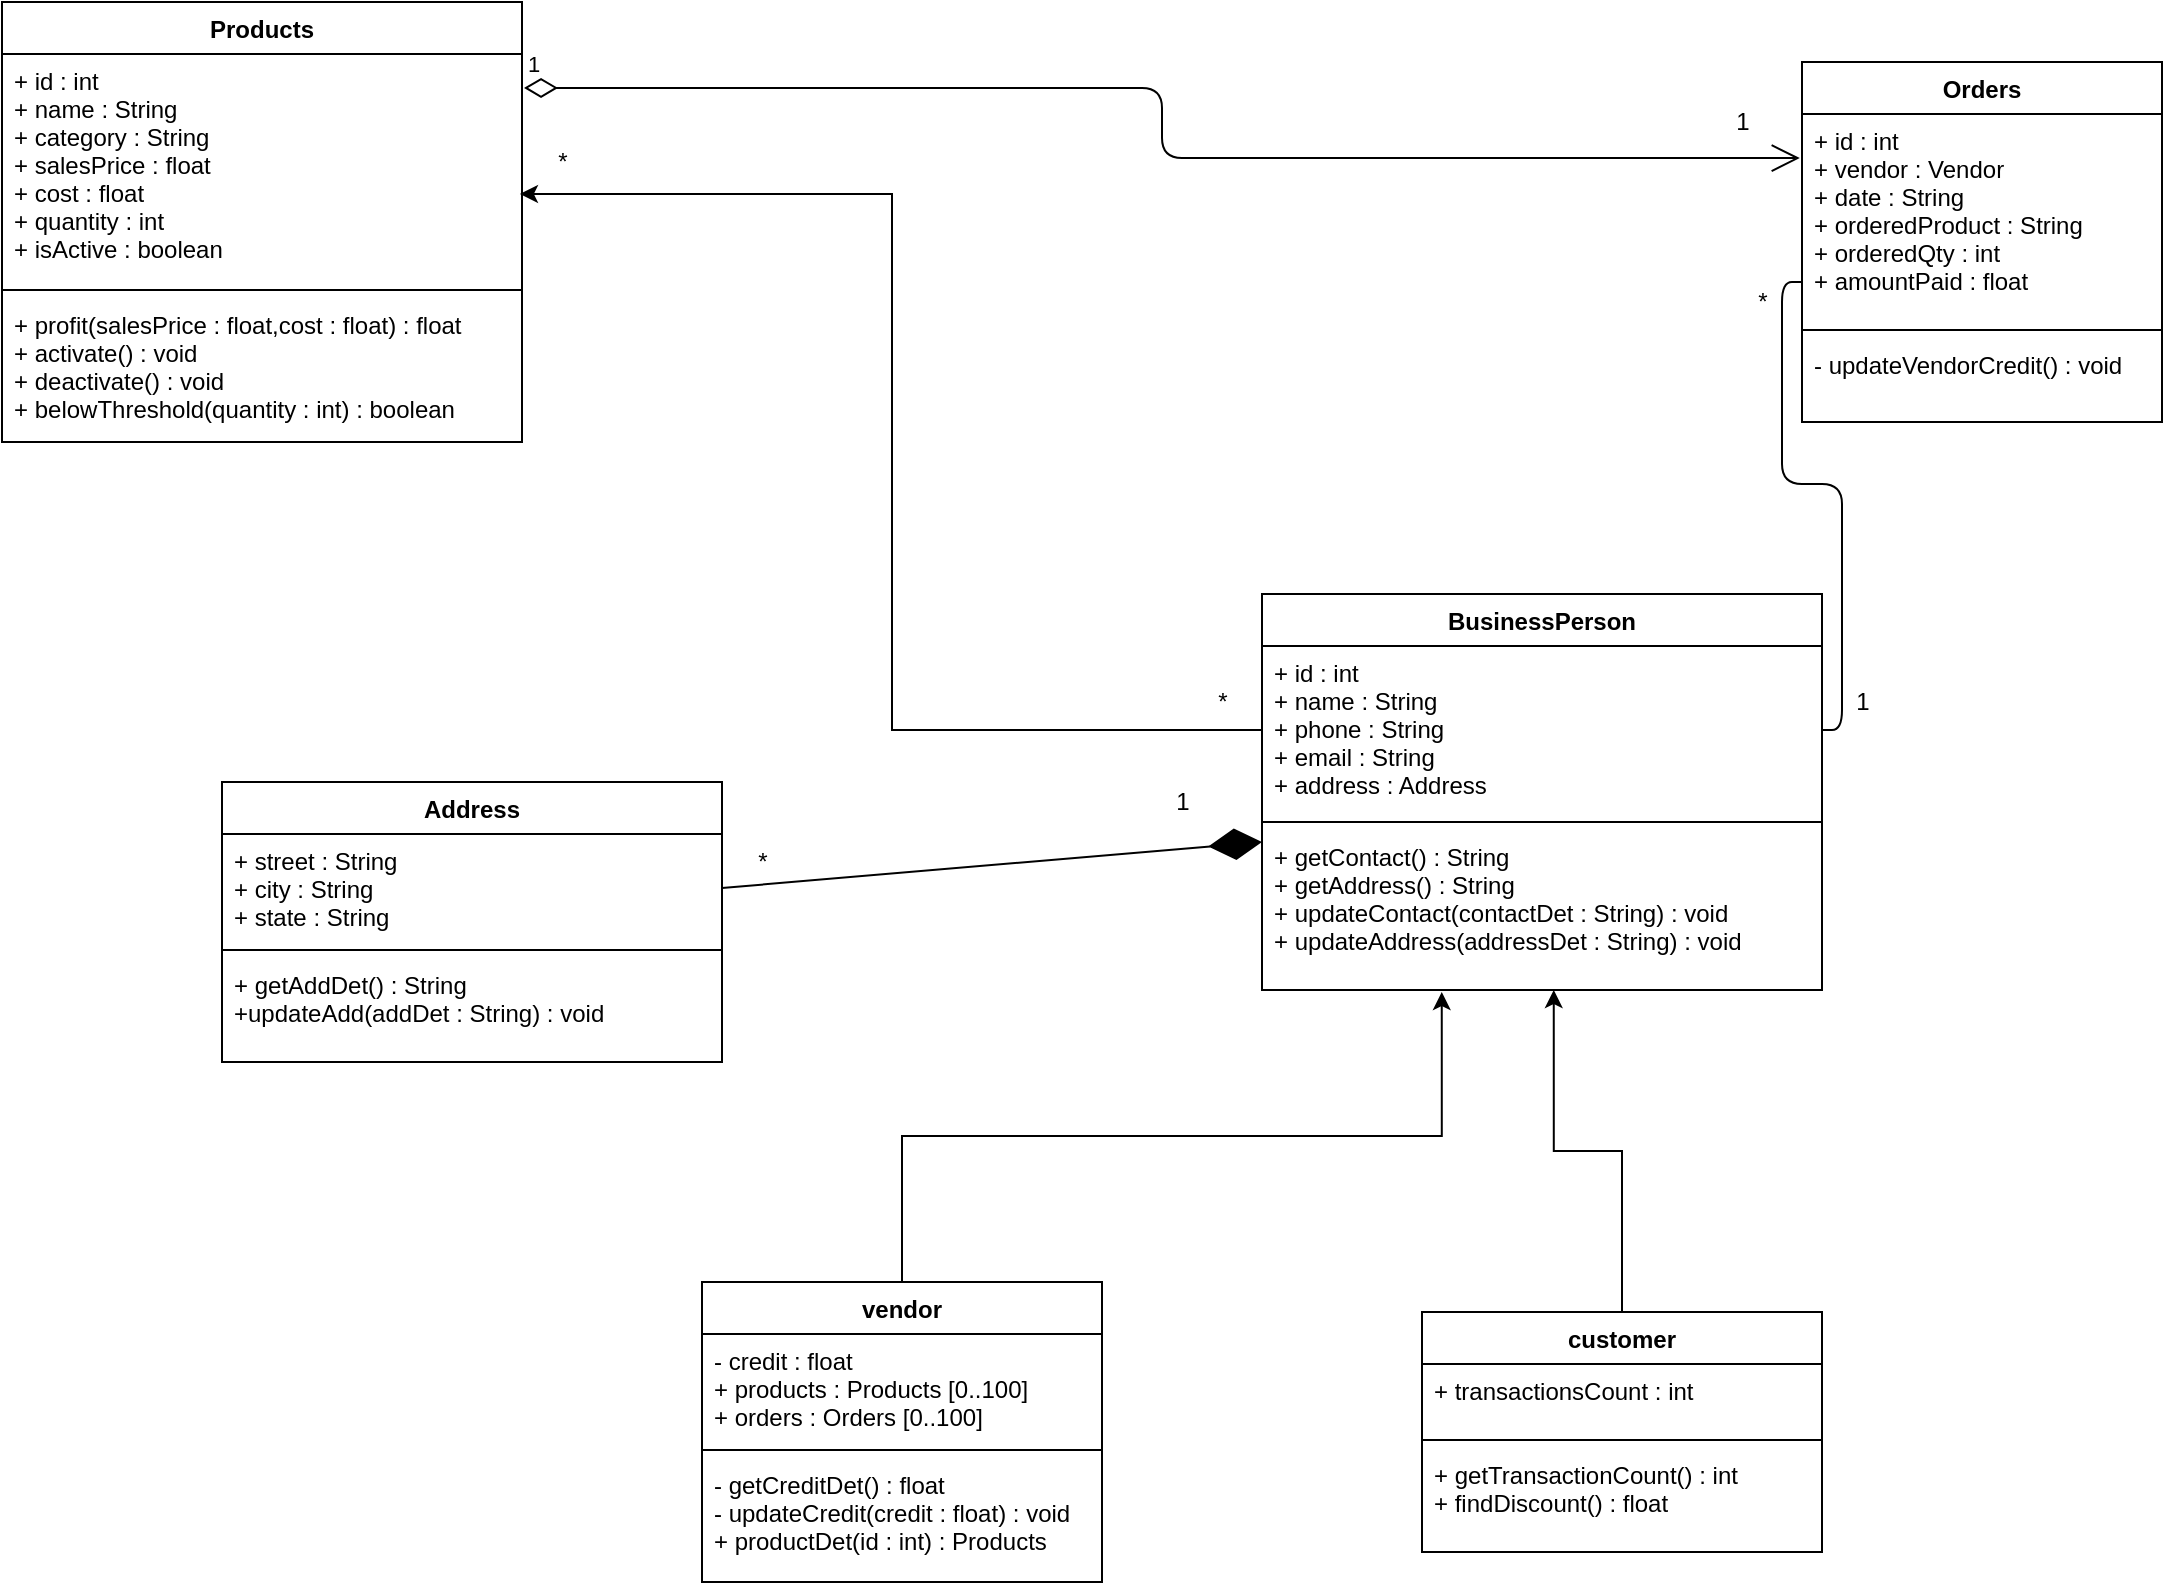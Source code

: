 <mxfile version="15.3.0" type="device"><diagram id="tG_RAsDky6wIlJAYmL9r" name="Page-1"><mxGraphModel dx="2272" dy="786" grid="1" gridSize="10" guides="1" tooltips="1" connect="1" arrows="1" fold="1" page="1" pageScale="1" pageWidth="850" pageHeight="1100" math="0" shadow="0"><root><mxCell id="0"/><mxCell id="1" parent="0"/><mxCell id="fsoQzw9nh7GC-JfZJEEb-3" value="Products" style="swimlane;fontStyle=1;align=center;verticalAlign=top;childLayout=stackLayout;horizontal=1;startSize=26;horizontalStack=0;resizeParent=1;resizeParentMax=0;resizeLast=0;collapsible=1;marginBottom=0;" parent="1" vertex="1"><mxGeometry x="-260" y="140" width="260" height="220" as="geometry"><mxRectangle x="40" y="280" width="80" height="26" as="alternateBounds"/></mxGeometry></mxCell><mxCell id="fsoQzw9nh7GC-JfZJEEb-4" value="+ id : int&#10;+ name : String&#10;+ category : String&#10;+ salesPrice : float&#10;+ cost : float&#10;+ quantity : int&#10;+ isActive : boolean" style="text;strokeColor=none;fillColor=none;align=left;verticalAlign=top;spacingLeft=4;spacingRight=4;overflow=hidden;rotatable=0;points=[[0,0.5],[1,0.5]];portConstraint=eastwest;" parent="fsoQzw9nh7GC-JfZJEEb-3" vertex="1"><mxGeometry y="26" width="260" height="114" as="geometry"/></mxCell><mxCell id="fsoQzw9nh7GC-JfZJEEb-5" value="" style="line;strokeWidth=1;fillColor=none;align=left;verticalAlign=middle;spacingTop=-1;spacingLeft=3;spacingRight=3;rotatable=0;labelPosition=right;points=[];portConstraint=eastwest;" parent="fsoQzw9nh7GC-JfZJEEb-3" vertex="1"><mxGeometry y="140" width="260" height="8" as="geometry"/></mxCell><mxCell id="fsoQzw9nh7GC-JfZJEEb-6" value="+ profit(salesPrice : float,cost : float) : float&#10;+ activate() : void&#10;+ deactivate() : void&#10;+ belowThreshold(quantity : int) : boolean " style="text;strokeColor=none;fillColor=none;align=left;verticalAlign=top;spacingLeft=4;spacingRight=4;overflow=hidden;rotatable=0;points=[[0,0.5],[1,0.5]];portConstraint=eastwest;" parent="fsoQzw9nh7GC-JfZJEEb-3" vertex="1"><mxGeometry y="148" width="260" height="72" as="geometry"/></mxCell><mxCell id="fsoQzw9nh7GC-JfZJEEb-9" value="BusinessPerson" style="swimlane;fontStyle=1;align=center;verticalAlign=top;childLayout=stackLayout;horizontal=1;startSize=26;horizontalStack=0;resizeParent=1;resizeParentMax=0;resizeLast=0;collapsible=1;marginBottom=0;" parent="1" vertex="1"><mxGeometry x="370" y="436" width="280" height="198" as="geometry"/></mxCell><mxCell id="fsoQzw9nh7GC-JfZJEEb-10" value="+ id : int&#10;+ name : String&#10;+ phone : String&#10;+ email : String&#10;+ address : Address&#10;" style="text;strokeColor=none;fillColor=none;align=left;verticalAlign=top;spacingLeft=4;spacingRight=4;overflow=hidden;rotatable=0;points=[[0,0.5],[1,0.5]];portConstraint=eastwest;" parent="fsoQzw9nh7GC-JfZJEEb-9" vertex="1"><mxGeometry y="26" width="280" height="84" as="geometry"/></mxCell><mxCell id="fsoQzw9nh7GC-JfZJEEb-11" value="" style="line;strokeWidth=1;fillColor=none;align=left;verticalAlign=middle;spacingTop=-1;spacingLeft=3;spacingRight=3;rotatable=0;labelPosition=right;points=[];portConstraint=eastwest;" parent="fsoQzw9nh7GC-JfZJEEb-9" vertex="1"><mxGeometry y="110" width="280" height="8" as="geometry"/></mxCell><mxCell id="fsoQzw9nh7GC-JfZJEEb-12" value="+ getContact() : String&#10;+ getAddress() : String&#10;+ updateContact(contactDet : String) : void&#10;+ updateAddress(addressDet : String) : void" style="text;strokeColor=none;fillColor=none;align=left;verticalAlign=top;spacingLeft=4;spacingRight=4;overflow=hidden;rotatable=0;points=[[0,0.5],[1,0.5]];portConstraint=eastwest;" parent="fsoQzw9nh7GC-JfZJEEb-9" vertex="1"><mxGeometry y="118" width="280" height="80" as="geometry"/></mxCell><mxCell id="fsoQzw9nh7GC-JfZJEEb-21" style="edgeStyle=orthogonalEdgeStyle;rounded=0;orthogonalLoop=1;jettySize=auto;html=1;entryX=0.321;entryY=1.013;entryDx=0;entryDy=0;entryPerimeter=0;" parent="1" source="fsoQzw9nh7GC-JfZJEEb-13" target="fsoQzw9nh7GC-JfZJEEb-12" edge="1"><mxGeometry relative="1" as="geometry"/></mxCell><mxCell id="fsoQzw9nh7GC-JfZJEEb-13" value="vendor" style="swimlane;fontStyle=1;align=center;verticalAlign=top;childLayout=stackLayout;horizontal=1;startSize=26;horizontalStack=0;resizeParent=1;resizeParentMax=0;resizeLast=0;collapsible=1;marginBottom=0;" parent="1" vertex="1"><mxGeometry x="90" y="780" width="200" height="150" as="geometry"/></mxCell><mxCell id="fsoQzw9nh7GC-JfZJEEb-14" value="- credit : float&#10;+ products : Products [0..100]&#10;+ orders : Orders [0..100]&#10;" style="text;strokeColor=none;fillColor=none;align=left;verticalAlign=top;spacingLeft=4;spacingRight=4;overflow=hidden;rotatable=0;points=[[0,0.5],[1,0.5]];portConstraint=eastwest;" parent="fsoQzw9nh7GC-JfZJEEb-13" vertex="1"><mxGeometry y="26" width="200" height="54" as="geometry"/></mxCell><mxCell id="fsoQzw9nh7GC-JfZJEEb-15" value="" style="line;strokeWidth=1;fillColor=none;align=left;verticalAlign=middle;spacingTop=-1;spacingLeft=3;spacingRight=3;rotatable=0;labelPosition=right;points=[];portConstraint=eastwest;" parent="fsoQzw9nh7GC-JfZJEEb-13" vertex="1"><mxGeometry y="80" width="200" height="8" as="geometry"/></mxCell><mxCell id="fsoQzw9nh7GC-JfZJEEb-16" value="- getCreditDet() : float&#10;- updateCredit(credit : float) : void&#10;+ productDet(id : int) : Products" style="text;strokeColor=none;fillColor=none;align=left;verticalAlign=top;spacingLeft=4;spacingRight=4;overflow=hidden;rotatable=0;points=[[0,0.5],[1,0.5]];portConstraint=eastwest;" parent="fsoQzw9nh7GC-JfZJEEb-13" vertex="1"><mxGeometry y="88" width="200" height="62" as="geometry"/></mxCell><mxCell id="fsoQzw9nh7GC-JfZJEEb-27" style="edgeStyle=orthogonalEdgeStyle;rounded=0;orthogonalLoop=1;jettySize=auto;html=1;entryX=0.521;entryY=1;entryDx=0;entryDy=0;entryPerimeter=0;" parent="1" source="fsoQzw9nh7GC-JfZJEEb-22" target="fsoQzw9nh7GC-JfZJEEb-12" edge="1"><mxGeometry relative="1" as="geometry"/></mxCell><mxCell id="fsoQzw9nh7GC-JfZJEEb-22" value="customer" style="swimlane;fontStyle=1;align=center;verticalAlign=top;childLayout=stackLayout;horizontal=1;startSize=26;horizontalStack=0;resizeParent=1;resizeParentMax=0;resizeLast=0;collapsible=1;marginBottom=0;" parent="1" vertex="1"><mxGeometry x="450" y="795" width="200" height="120" as="geometry"/></mxCell><mxCell id="fsoQzw9nh7GC-JfZJEEb-23" value="+ transactionsCount : int" style="text;strokeColor=none;fillColor=none;align=left;verticalAlign=top;spacingLeft=4;spacingRight=4;overflow=hidden;rotatable=0;points=[[0,0.5],[1,0.5]];portConstraint=eastwest;" parent="fsoQzw9nh7GC-JfZJEEb-22" vertex="1"><mxGeometry y="26" width="200" height="34" as="geometry"/></mxCell><mxCell id="fsoQzw9nh7GC-JfZJEEb-24" value="" style="line;strokeWidth=1;fillColor=none;align=left;verticalAlign=middle;spacingTop=-1;spacingLeft=3;spacingRight=3;rotatable=0;labelPosition=right;points=[];portConstraint=eastwest;" parent="fsoQzw9nh7GC-JfZJEEb-22" vertex="1"><mxGeometry y="60" width="200" height="8" as="geometry"/></mxCell><mxCell id="fsoQzw9nh7GC-JfZJEEb-25" value="+ getTransactionCount() : int&#10;+ findDiscount() : float" style="text;strokeColor=none;fillColor=none;align=left;verticalAlign=top;spacingLeft=4;spacingRight=4;overflow=hidden;rotatable=0;points=[[0,0.5],[1,0.5]];portConstraint=eastwest;" parent="fsoQzw9nh7GC-JfZJEEb-22" vertex="1"><mxGeometry y="68" width="200" height="52" as="geometry"/></mxCell><mxCell id="-QxCZypeDR6xg9WhpqcU-2" value="Orders" style="swimlane;fontStyle=1;align=center;verticalAlign=top;childLayout=stackLayout;horizontal=1;startSize=26;horizontalStack=0;resizeParent=1;resizeParentMax=0;resizeLast=0;collapsible=1;marginBottom=0;" vertex="1" parent="1"><mxGeometry x="640" y="170" width="180" height="180" as="geometry"/></mxCell><mxCell id="-QxCZypeDR6xg9WhpqcU-3" value="+ id : int&#10;+ vendor : Vendor&#10;+ date : String&#10;+ orderedProduct : String&#10;+ orderedQty : int&#10;+ amountPaid : float" style="text;strokeColor=none;fillColor=none;align=left;verticalAlign=top;spacingLeft=4;spacingRight=4;overflow=hidden;rotatable=0;points=[[0,0.5],[1,0.5]];portConstraint=eastwest;" vertex="1" parent="-QxCZypeDR6xg9WhpqcU-2"><mxGeometry y="26" width="180" height="104" as="geometry"/></mxCell><mxCell id="-QxCZypeDR6xg9WhpqcU-4" value="" style="line;strokeWidth=1;fillColor=none;align=left;verticalAlign=middle;spacingTop=-1;spacingLeft=3;spacingRight=3;rotatable=0;labelPosition=right;points=[];portConstraint=eastwest;" vertex="1" parent="-QxCZypeDR6xg9WhpqcU-2"><mxGeometry y="130" width="180" height="8" as="geometry"/></mxCell><mxCell id="-QxCZypeDR6xg9WhpqcU-5" value="- updateVendorCredit() : void" style="text;strokeColor=none;fillColor=none;align=left;verticalAlign=top;spacingLeft=4;spacingRight=4;overflow=hidden;rotatable=0;points=[[0,0.5],[1,0.5]];portConstraint=eastwest;" vertex="1" parent="-QxCZypeDR6xg9WhpqcU-2"><mxGeometry y="138" width="180" height="42" as="geometry"/></mxCell><mxCell id="-QxCZypeDR6xg9WhpqcU-13" value="" style="endArrow=none;html=1;edgeStyle=orthogonalEdgeStyle;exitX=1;exitY=0.5;exitDx=0;exitDy=0;entryX=0;entryY=0.808;entryDx=0;entryDy=0;entryPerimeter=0;" edge="1" parent="1" source="fsoQzw9nh7GC-JfZJEEb-10" target="-QxCZypeDR6xg9WhpqcU-3"><mxGeometry relative="1" as="geometry"><mxPoint x="640" y="470" as="sourcePoint"/><mxPoint x="800" y="470" as="targetPoint"/></mxGeometry></mxCell><mxCell id="-QxCZypeDR6xg9WhpqcU-16" style="edgeStyle=orthogonalEdgeStyle;rounded=0;orthogonalLoop=1;jettySize=auto;html=1;entryX=0.996;entryY=0.614;entryDx=0;entryDy=0;entryPerimeter=0;" edge="1" parent="1" source="fsoQzw9nh7GC-JfZJEEb-10" target="fsoQzw9nh7GC-JfZJEEb-4"><mxGeometry relative="1" as="geometry"><mxPoint x="285" y="378" as="targetPoint"/></mxGeometry></mxCell><mxCell id="-QxCZypeDR6xg9WhpqcU-19" value="*" style="text;html=1;align=center;verticalAlign=middle;resizable=0;points=[];autosize=1;strokeColor=none;fillColor=none;" vertex="1" parent="1"><mxGeometry x="10" y="210" width="20" height="20" as="geometry"/></mxCell><mxCell id="-QxCZypeDR6xg9WhpqcU-20" value="*" style="text;html=1;align=center;verticalAlign=middle;resizable=0;points=[];autosize=1;strokeColor=none;fillColor=none;" vertex="1" parent="1"><mxGeometry x="340" y="480" width="20" height="20" as="geometry"/></mxCell><mxCell id="-QxCZypeDR6xg9WhpqcU-21" value="*" style="text;html=1;align=center;verticalAlign=middle;resizable=0;points=[];autosize=1;strokeColor=none;fillColor=none;" vertex="1" parent="1"><mxGeometry x="610" y="280" width="20" height="20" as="geometry"/></mxCell><mxCell id="-QxCZypeDR6xg9WhpqcU-22" value="1" style="text;html=1;align=center;verticalAlign=middle;resizable=0;points=[];autosize=1;strokeColor=none;fillColor=none;" vertex="1" parent="1"><mxGeometry x="660" y="480" width="20" height="20" as="geometry"/></mxCell><mxCell id="-QxCZypeDR6xg9WhpqcU-23" value="Address" style="swimlane;fontStyle=1;align=center;verticalAlign=top;childLayout=stackLayout;horizontal=1;startSize=26;horizontalStack=0;resizeParent=1;resizeParentMax=0;resizeLast=0;collapsible=1;marginBottom=0;" vertex="1" parent="1"><mxGeometry x="-150" y="530" width="250" height="140" as="geometry"/></mxCell><mxCell id="-QxCZypeDR6xg9WhpqcU-24" value="+ street : String&#10;+ city : String&#10;+ state : String" style="text;strokeColor=none;fillColor=none;align=left;verticalAlign=top;spacingLeft=4;spacingRight=4;overflow=hidden;rotatable=0;points=[[0,0.5],[1,0.5]];portConstraint=eastwest;" vertex="1" parent="-QxCZypeDR6xg9WhpqcU-23"><mxGeometry y="26" width="250" height="54" as="geometry"/></mxCell><mxCell id="-QxCZypeDR6xg9WhpqcU-25" value="" style="line;strokeWidth=1;fillColor=none;align=left;verticalAlign=middle;spacingTop=-1;spacingLeft=3;spacingRight=3;rotatable=0;labelPosition=right;points=[];portConstraint=eastwest;" vertex="1" parent="-QxCZypeDR6xg9WhpqcU-23"><mxGeometry y="80" width="250" height="8" as="geometry"/></mxCell><mxCell id="-QxCZypeDR6xg9WhpqcU-26" value="+ getAddDet() : String&#10;+updateAdd(addDet : String) : void" style="text;strokeColor=none;fillColor=none;align=left;verticalAlign=top;spacingLeft=4;spacingRight=4;overflow=hidden;rotatable=0;points=[[0,0.5],[1,0.5]];portConstraint=eastwest;" vertex="1" parent="-QxCZypeDR6xg9WhpqcU-23"><mxGeometry y="88" width="250" height="52" as="geometry"/></mxCell><mxCell id="-QxCZypeDR6xg9WhpqcU-28" value="" style="endArrow=diamondThin;endFill=1;endSize=24;html=1;exitX=1;exitY=0.5;exitDx=0;exitDy=0;" edge="1" parent="1" source="-QxCZypeDR6xg9WhpqcU-24"><mxGeometry width="160" relative="1" as="geometry"><mxPoint x="210" y="560" as="sourcePoint"/><mxPoint x="370" y="560" as="targetPoint"/></mxGeometry></mxCell><mxCell id="-QxCZypeDR6xg9WhpqcU-29" value="1" style="text;html=1;align=center;verticalAlign=middle;resizable=0;points=[];autosize=1;strokeColor=none;fillColor=none;" vertex="1" parent="1"><mxGeometry x="320" y="530" width="20" height="20" as="geometry"/></mxCell><mxCell id="-QxCZypeDR6xg9WhpqcU-30" value="*" style="text;html=1;align=center;verticalAlign=middle;resizable=0;points=[];autosize=1;strokeColor=none;fillColor=none;" vertex="1" parent="1"><mxGeometry x="110" y="560" width="20" height="20" as="geometry"/></mxCell><mxCell id="-QxCZypeDR6xg9WhpqcU-34" value="1" style="endArrow=open;html=1;endSize=12;startArrow=diamondThin;startSize=14;startFill=0;edgeStyle=orthogonalEdgeStyle;align=left;verticalAlign=bottom;entryX=-0.006;entryY=0.212;entryDx=0;entryDy=0;entryPerimeter=0;exitX=1.004;exitY=0.149;exitDx=0;exitDy=0;exitPerimeter=0;" edge="1" parent="1" source="fsoQzw9nh7GC-JfZJEEb-4" target="-QxCZypeDR6xg9WhpqcU-3"><mxGeometry x="-1" y="3" relative="1" as="geometry"><mxPoint x="50" y="180" as="sourcePoint"/><mxPoint x="450" y="180" as="targetPoint"/></mxGeometry></mxCell><mxCell id="-QxCZypeDR6xg9WhpqcU-35" value="1" style="text;html=1;align=center;verticalAlign=middle;resizable=0;points=[];autosize=1;strokeColor=none;fillColor=none;" vertex="1" parent="1"><mxGeometry x="600" y="190" width="20" height="20" as="geometry"/></mxCell></root></mxGraphModel></diagram></mxfile>